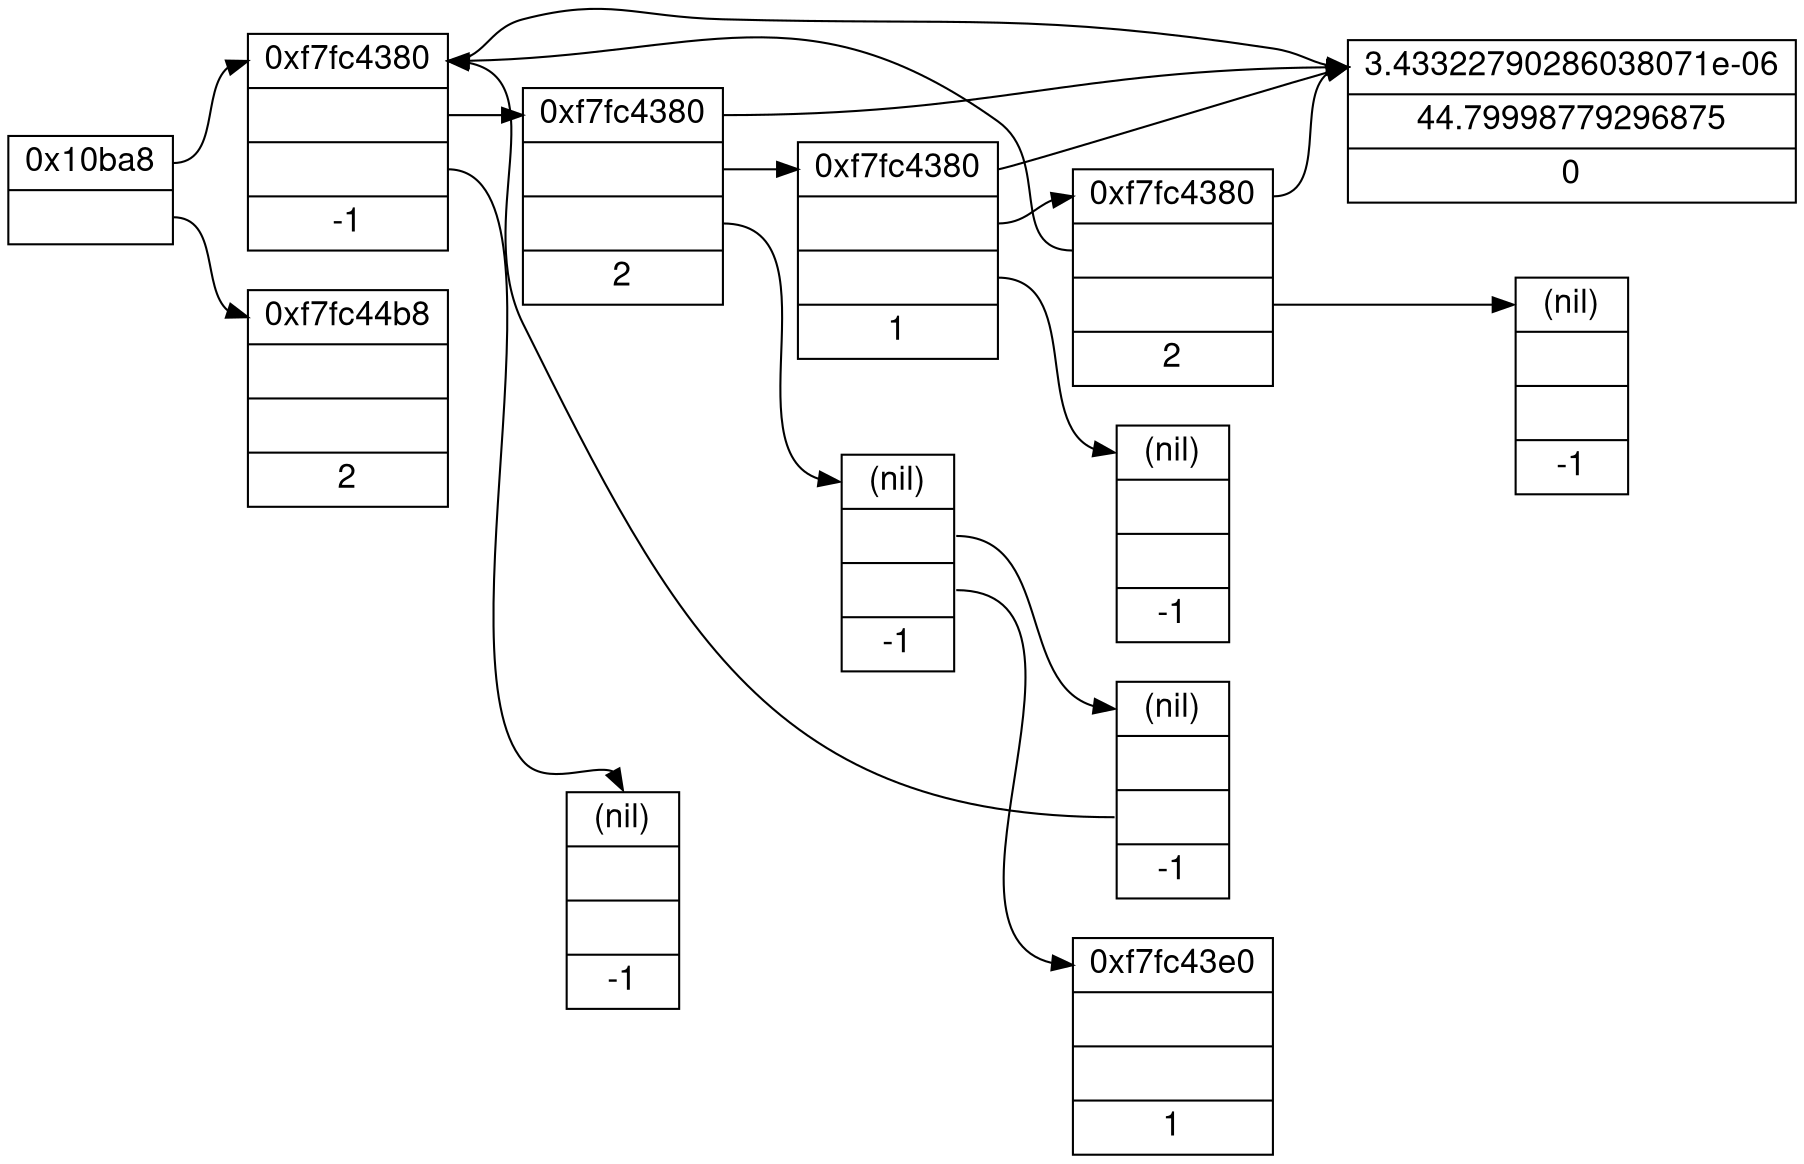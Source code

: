 digraph g {
fontname="Helvetica,Arial,sans-serif"
node [fontname="Helvetica,Arial,sans-serif"]
edge [fontname="Helvetica,Arial,sans-serif"]
graph [
rankdir = "LR" 
];
node [
fontsize = "16"
shape = "ellipse"
];
edge [
];
"node0" [
label = "<f0> 0x10ba8| <f1>"
shape = "record"
];
"node1" [
label = "<f0> 0xf7fc4380| <f1> | <f2> |-1"
shape = "record"
];
"node2" [
label = "<f0> 0xf7fc44b8| | |2"
shape = "record"
];
"node3" [
label = "<f0> 3.43322790286038071e-06|44.79998779296875|0"
shape = "record"
];
"node4" [
label = "<f0> 0xf7fc4380| <f1> | <f2> |2"
shape = "record"
];
"node5" [
label = "<f0> (nil)| | |-1"
shape = "record"
];
"node6" [
label = "<f0> 0xf7fc4380| <f1> | <f2> |1"
shape = "record"
];
"node7" [
label = "<f0> 0xf7fc4380| <f1> | <f2> |2"
shape = "record"
];
"node8" [
label = "<f0> (nil)| | |-1"
shape = "record"
];
"node9" [
label = "<f0> (nil)| | |-1"
shape = "record"
];
"node10" [
label = "<f0> (nil)| <f1> | <f2> |-1"
shape = "record"
];
"node11" [
label = "<f0> (nil)| <f1> | <f2> |-1"
shape = "record"
];
"node12" [
label = "<f0> 0xf7fc43e0| | |1"
shape = "record"
];
"node0":f0 -> "node1":f0 [
id = 0
];
"node0":f1 -> "node2":f0 [
id = 1
];
"node1":f0 -> "node3":f0 [
id = 2
];
"node1":f1 -> "node4":f0 [
id = 3
];
"node1":f2 -> "node5":f0 [
id = 4
];
"node4":f0 -> "node3":f0 [
id = 5
];
"node4":f1 -> "node6":f0 [
id = 6
];
"node4":f2 -> "node10":f0 [
id = 7
];
"node6":f0 -> "node3":f0 [
id = 8
];
"node6":f1 -> "node7":f0 [
id = 9
];
"node6":f2 -> "node9":f0 [
id = 10
];
"node7":f0 -> "node3":f0 [
id = 11
];
"node7":f1 -> "node1":f0 [
id = 12
];
"node7":f2 -> "node8":f0 [
id = 13
];
"node10":f1 -> "node11":f0 [
id = 14
];
"node10":f2 -> "node12":f0 [
id = 15
];
"node11":f2 -> "node1":f0 [
id = 16
];
}
